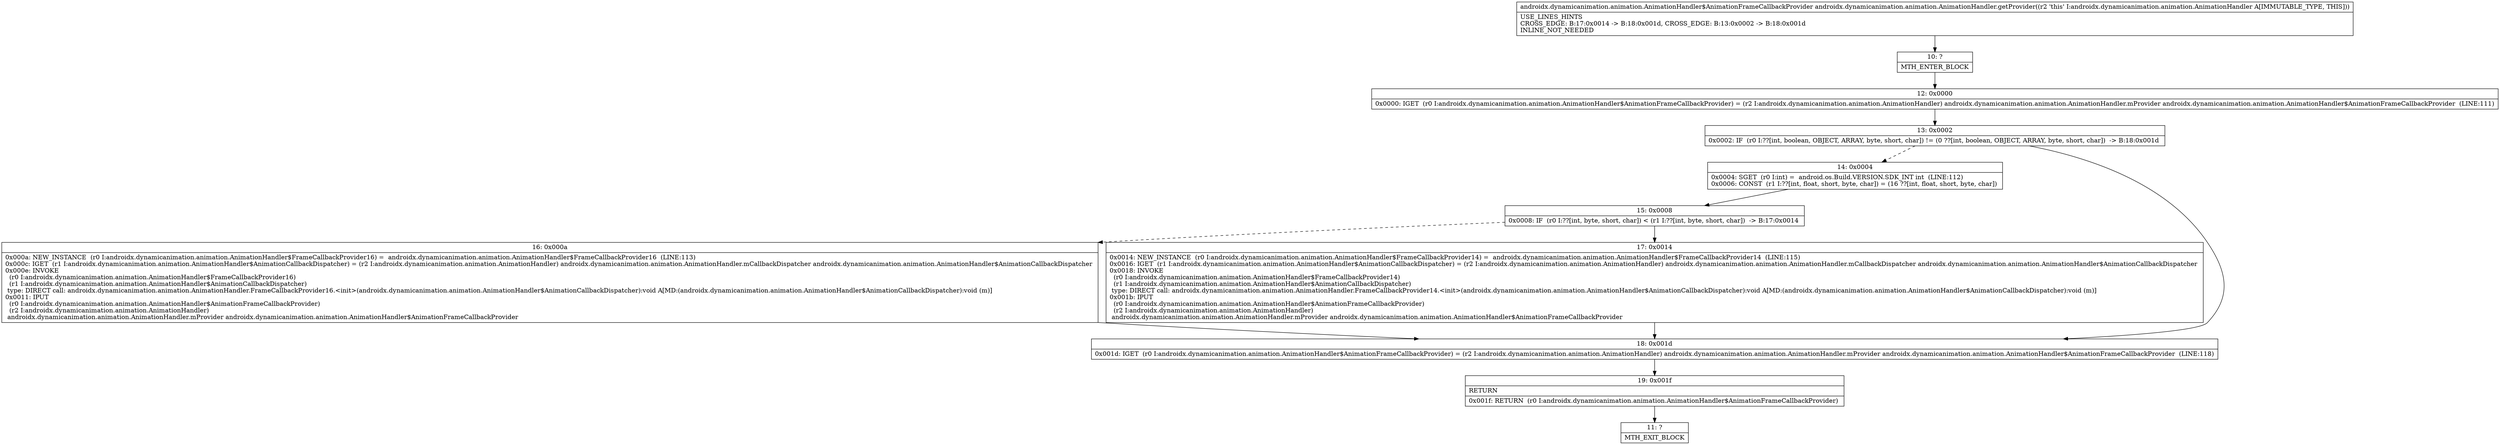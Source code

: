 digraph "CFG forandroidx.dynamicanimation.animation.AnimationHandler.getProvider()Landroidx\/dynamicanimation\/animation\/AnimationHandler$AnimationFrameCallbackProvider;" {
Node_10 [shape=record,label="{10\:\ ?|MTH_ENTER_BLOCK\l}"];
Node_12 [shape=record,label="{12\:\ 0x0000|0x0000: IGET  (r0 I:androidx.dynamicanimation.animation.AnimationHandler$AnimationFrameCallbackProvider) = (r2 I:androidx.dynamicanimation.animation.AnimationHandler) androidx.dynamicanimation.animation.AnimationHandler.mProvider androidx.dynamicanimation.animation.AnimationHandler$AnimationFrameCallbackProvider  (LINE:111)\l}"];
Node_13 [shape=record,label="{13\:\ 0x0002|0x0002: IF  (r0 I:??[int, boolean, OBJECT, ARRAY, byte, short, char]) != (0 ??[int, boolean, OBJECT, ARRAY, byte, short, char])  \-\> B:18:0x001d \l}"];
Node_14 [shape=record,label="{14\:\ 0x0004|0x0004: SGET  (r0 I:int) =  android.os.Build.VERSION.SDK_INT int  (LINE:112)\l0x0006: CONST  (r1 I:??[int, float, short, byte, char]) = (16 ??[int, float, short, byte, char]) \l}"];
Node_15 [shape=record,label="{15\:\ 0x0008|0x0008: IF  (r0 I:??[int, byte, short, char]) \< (r1 I:??[int, byte, short, char])  \-\> B:17:0x0014 \l}"];
Node_16 [shape=record,label="{16\:\ 0x000a|0x000a: NEW_INSTANCE  (r0 I:androidx.dynamicanimation.animation.AnimationHandler$FrameCallbackProvider16) =  androidx.dynamicanimation.animation.AnimationHandler$FrameCallbackProvider16  (LINE:113)\l0x000c: IGET  (r1 I:androidx.dynamicanimation.animation.AnimationHandler$AnimationCallbackDispatcher) = (r2 I:androidx.dynamicanimation.animation.AnimationHandler) androidx.dynamicanimation.animation.AnimationHandler.mCallbackDispatcher androidx.dynamicanimation.animation.AnimationHandler$AnimationCallbackDispatcher \l0x000e: INVOKE  \l  (r0 I:androidx.dynamicanimation.animation.AnimationHandler$FrameCallbackProvider16)\l  (r1 I:androidx.dynamicanimation.animation.AnimationHandler$AnimationCallbackDispatcher)\l type: DIRECT call: androidx.dynamicanimation.animation.AnimationHandler.FrameCallbackProvider16.\<init\>(androidx.dynamicanimation.animation.AnimationHandler$AnimationCallbackDispatcher):void A[MD:(androidx.dynamicanimation.animation.AnimationHandler$AnimationCallbackDispatcher):void (m)]\l0x0011: IPUT  \l  (r0 I:androidx.dynamicanimation.animation.AnimationHandler$AnimationFrameCallbackProvider)\l  (r2 I:androidx.dynamicanimation.animation.AnimationHandler)\l androidx.dynamicanimation.animation.AnimationHandler.mProvider androidx.dynamicanimation.animation.AnimationHandler$AnimationFrameCallbackProvider \l}"];
Node_17 [shape=record,label="{17\:\ 0x0014|0x0014: NEW_INSTANCE  (r0 I:androidx.dynamicanimation.animation.AnimationHandler$FrameCallbackProvider14) =  androidx.dynamicanimation.animation.AnimationHandler$FrameCallbackProvider14  (LINE:115)\l0x0016: IGET  (r1 I:androidx.dynamicanimation.animation.AnimationHandler$AnimationCallbackDispatcher) = (r2 I:androidx.dynamicanimation.animation.AnimationHandler) androidx.dynamicanimation.animation.AnimationHandler.mCallbackDispatcher androidx.dynamicanimation.animation.AnimationHandler$AnimationCallbackDispatcher \l0x0018: INVOKE  \l  (r0 I:androidx.dynamicanimation.animation.AnimationHandler$FrameCallbackProvider14)\l  (r1 I:androidx.dynamicanimation.animation.AnimationHandler$AnimationCallbackDispatcher)\l type: DIRECT call: androidx.dynamicanimation.animation.AnimationHandler.FrameCallbackProvider14.\<init\>(androidx.dynamicanimation.animation.AnimationHandler$AnimationCallbackDispatcher):void A[MD:(androidx.dynamicanimation.animation.AnimationHandler$AnimationCallbackDispatcher):void (m)]\l0x001b: IPUT  \l  (r0 I:androidx.dynamicanimation.animation.AnimationHandler$AnimationFrameCallbackProvider)\l  (r2 I:androidx.dynamicanimation.animation.AnimationHandler)\l androidx.dynamicanimation.animation.AnimationHandler.mProvider androidx.dynamicanimation.animation.AnimationHandler$AnimationFrameCallbackProvider \l}"];
Node_18 [shape=record,label="{18\:\ 0x001d|0x001d: IGET  (r0 I:androidx.dynamicanimation.animation.AnimationHandler$AnimationFrameCallbackProvider) = (r2 I:androidx.dynamicanimation.animation.AnimationHandler) androidx.dynamicanimation.animation.AnimationHandler.mProvider androidx.dynamicanimation.animation.AnimationHandler$AnimationFrameCallbackProvider  (LINE:118)\l}"];
Node_19 [shape=record,label="{19\:\ 0x001f|RETURN\l|0x001f: RETURN  (r0 I:androidx.dynamicanimation.animation.AnimationHandler$AnimationFrameCallbackProvider) \l}"];
Node_11 [shape=record,label="{11\:\ ?|MTH_EXIT_BLOCK\l}"];
MethodNode[shape=record,label="{androidx.dynamicanimation.animation.AnimationHandler$AnimationFrameCallbackProvider androidx.dynamicanimation.animation.AnimationHandler.getProvider((r2 'this' I:androidx.dynamicanimation.animation.AnimationHandler A[IMMUTABLE_TYPE, THIS]))  | USE_LINES_HINTS\lCROSS_EDGE: B:17:0x0014 \-\> B:18:0x001d, CROSS_EDGE: B:13:0x0002 \-\> B:18:0x001d\lINLINE_NOT_NEEDED\l}"];
MethodNode -> Node_10;Node_10 -> Node_12;
Node_12 -> Node_13;
Node_13 -> Node_14[style=dashed];
Node_13 -> Node_18;
Node_14 -> Node_15;
Node_15 -> Node_16[style=dashed];
Node_15 -> Node_17;
Node_16 -> Node_18;
Node_17 -> Node_18;
Node_18 -> Node_19;
Node_19 -> Node_11;
}

